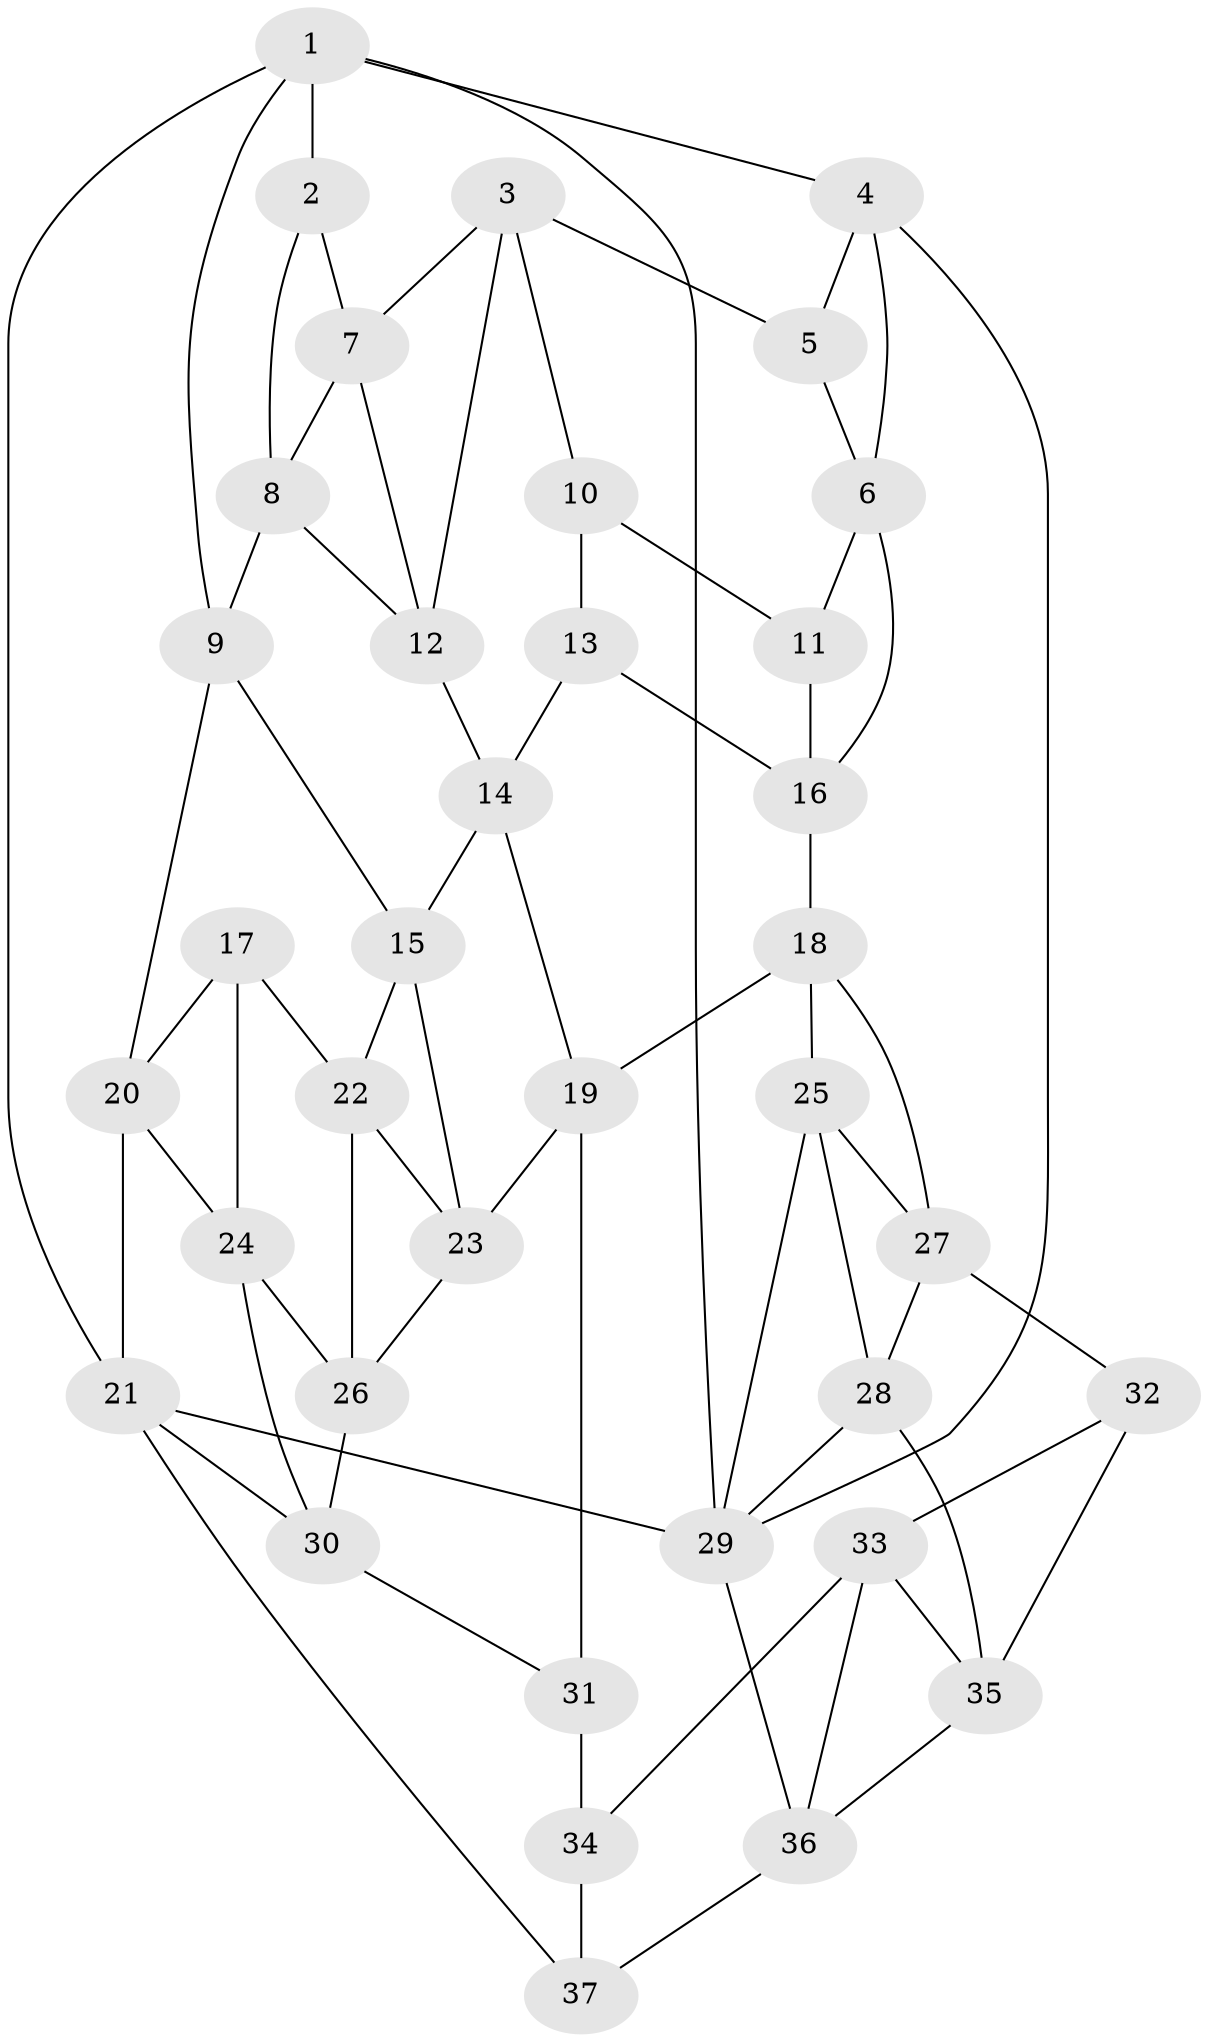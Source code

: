// original degree distribution, {3: 0.043478260869565216, 5: 0.5652173913043478, 4: 0.2028985507246377, 6: 0.18840579710144928}
// Generated by graph-tools (version 1.1) at 2025/27/03/09/25 03:27:14]
// undirected, 37 vertices, 71 edges
graph export_dot {
graph [start="1"]
  node [color=gray90,style=filled];
  1;
  2;
  3;
  4;
  5;
  6;
  7;
  8;
  9;
  10;
  11;
  12;
  13;
  14;
  15;
  16;
  17;
  18;
  19;
  20;
  21;
  22;
  23;
  24;
  25;
  26;
  27;
  28;
  29;
  30;
  31;
  32;
  33;
  34;
  35;
  36;
  37;
  1 -- 2 [weight=1.0];
  1 -- 4 [weight=1.0];
  1 -- 9 [weight=1.0];
  1 -- 21 [weight=1.0];
  1 -- 29 [weight=1.0];
  2 -- 7 [weight=1.0];
  2 -- 8 [weight=1.0];
  3 -- 5 [weight=1.0];
  3 -- 7 [weight=1.0];
  3 -- 10 [weight=1.0];
  3 -- 12 [weight=1.0];
  4 -- 5 [weight=1.0];
  4 -- 6 [weight=1.0];
  4 -- 29 [weight=1.0];
  5 -- 6 [weight=1.0];
  6 -- 11 [weight=1.0];
  6 -- 16 [weight=1.0];
  7 -- 8 [weight=1.0];
  7 -- 12 [weight=1.0];
  8 -- 9 [weight=1.0];
  8 -- 12 [weight=1.0];
  9 -- 15 [weight=1.0];
  9 -- 20 [weight=1.0];
  10 -- 11 [weight=1.0];
  10 -- 13 [weight=1.0];
  11 -- 16 [weight=1.0];
  12 -- 14 [weight=1.0];
  13 -- 14 [weight=1.0];
  13 -- 16 [weight=1.0];
  14 -- 15 [weight=1.0];
  14 -- 19 [weight=1.0];
  15 -- 22 [weight=1.0];
  15 -- 23 [weight=1.0];
  16 -- 18 [weight=1.0];
  17 -- 20 [weight=1.0];
  17 -- 22 [weight=1.0];
  17 -- 24 [weight=1.0];
  18 -- 19 [weight=1.0];
  18 -- 25 [weight=1.0];
  18 -- 27 [weight=1.0];
  19 -- 23 [weight=1.0];
  19 -- 31 [weight=1.0];
  20 -- 21 [weight=1.0];
  20 -- 24 [weight=1.0];
  21 -- 29 [weight=1.0];
  21 -- 30 [weight=1.0];
  21 -- 37 [weight=1.0];
  22 -- 23 [weight=1.0];
  22 -- 26 [weight=1.0];
  23 -- 26 [weight=1.0];
  24 -- 26 [weight=1.0];
  24 -- 30 [weight=1.0];
  25 -- 27 [weight=1.0];
  25 -- 28 [weight=1.0];
  25 -- 29 [weight=1.0];
  26 -- 30 [weight=1.0];
  27 -- 28 [weight=1.0];
  27 -- 32 [weight=1.0];
  28 -- 29 [weight=1.0];
  28 -- 35 [weight=1.0];
  29 -- 36 [weight=1.0];
  30 -- 31 [weight=1.0];
  31 -- 34 [weight=2.0];
  32 -- 33 [weight=1.0];
  32 -- 35 [weight=1.0];
  33 -- 34 [weight=1.0];
  33 -- 35 [weight=1.0];
  33 -- 36 [weight=1.0];
  34 -- 37 [weight=1.0];
  35 -- 36 [weight=1.0];
  36 -- 37 [weight=1.0];
}
